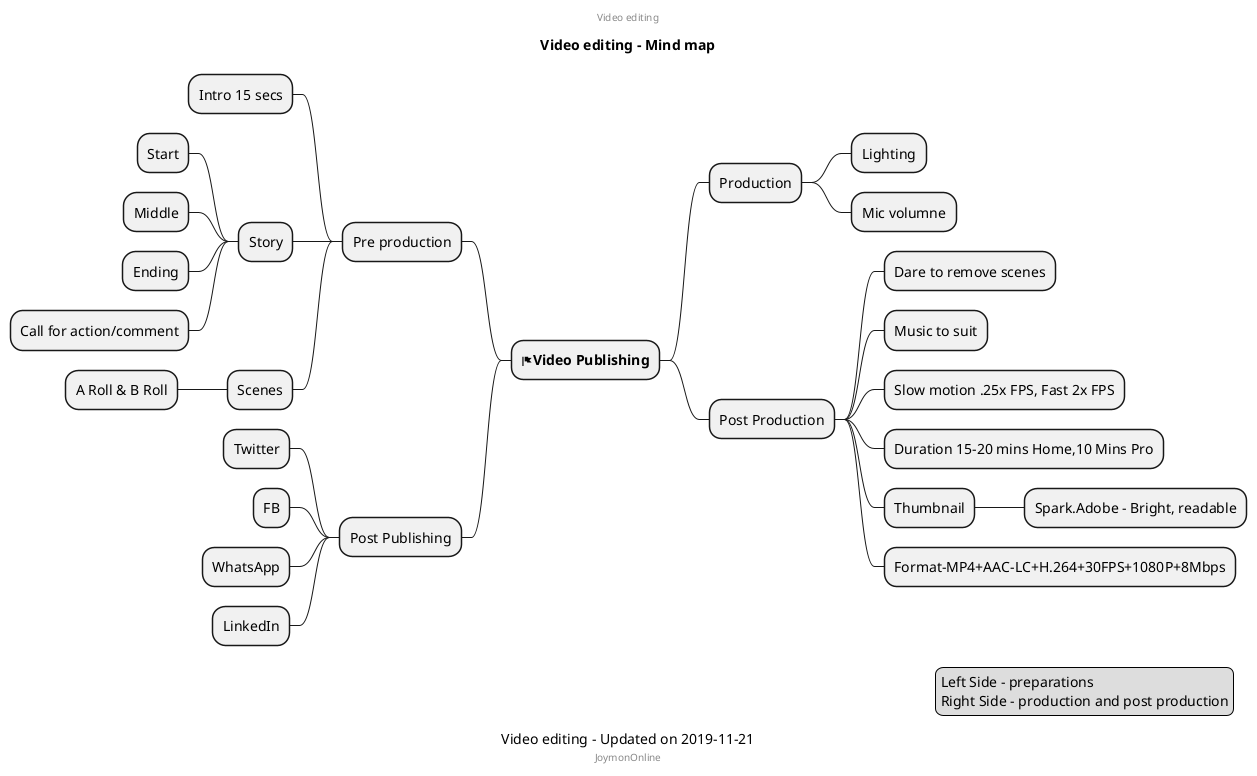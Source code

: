 @startmindmap
caption Video editing - Updated on 2019-11-21
title Video editing - Mind map
center header
Video editing
endheader

* <&flag><b>Video Publishing</b>
** Production
*** Lighting
*** Mic volumne
** Post Production
*** Dare to remove scenes
*** Music to suit
*** Slow motion .25x FPS, Fast 2x FPS
*** Duration 15-20 mins Home,10 Mins Pro
*** Thumbnail
**** Spark.Adobe - Bright, readable
*** Format-MP4+AAC-LC+H.264+30FPS+1080P+8Mbps

left side
** Pre production
*** Intro 15 secs
*** Story
**** Start
**** Middle
**** Ending
****  Call for action/comment
*** Scenes
**** A Roll & B Roll
** Post Publishing
*** Twitter
*** FB
*** WhatsApp
*** LinkedIn

center footer JoymonOnline

legend right
  Left Side - preparations
  Right Side - production and post production
endlegend
@endmindmap